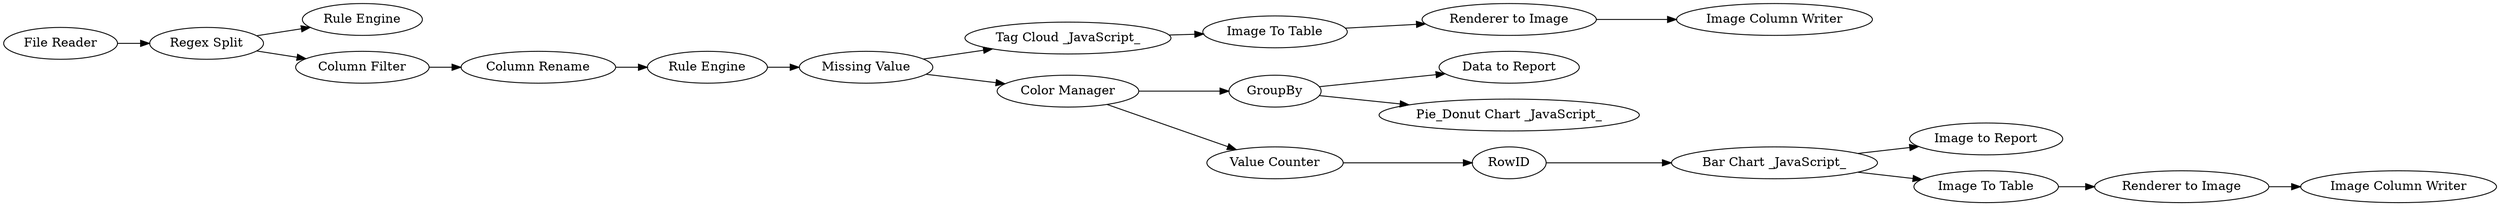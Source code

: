 digraph {
	20 -> 21
	7 -> 16
	10 -> 33
	9 -> 13
	21 -> 22
	27 -> 34
	10 -> 31
	27 -> 28
	23 -> 10
	29 -> 30
	9 -> 23
	26 -> 27
	3 -> 32
	16 -> 9
	11 -> 26
	6 -> 7
	3 -> 6
	13 -> 20
	23 -> 11
	1 -> 3
	28 -> 29
	27 [label="Bar Chart _JavaScript_"]
	7 [label="Column Rename"]
	9 [label="Missing Value"]
	26 [label=RowID]
	21 [label="Renderer to Image"]
	3 [label="Regex Split"]
	31 [label="Pie_Donut Chart _JavaScript_"]
	6 [label="Column Filter"]
	10 [label=GroupBy]
	16 [label="Rule Engine"]
	30 [label="Image Column Writer"]
	1 [label="File Reader"]
	22 [label="Image Column Writer"]
	28 [label="Image To Table"]
	23 [label="Color Manager"]
	11 [label="Value Counter"]
	13 [label="Tag Cloud _JavaScript_"]
	20 [label="Image To Table"]
	34 [label="Image to Report"]
	29 [label="Renderer to Image"]
	33 [label="Data to Report"]
	32 [label="Rule Engine"]
	rankdir=LR
}
